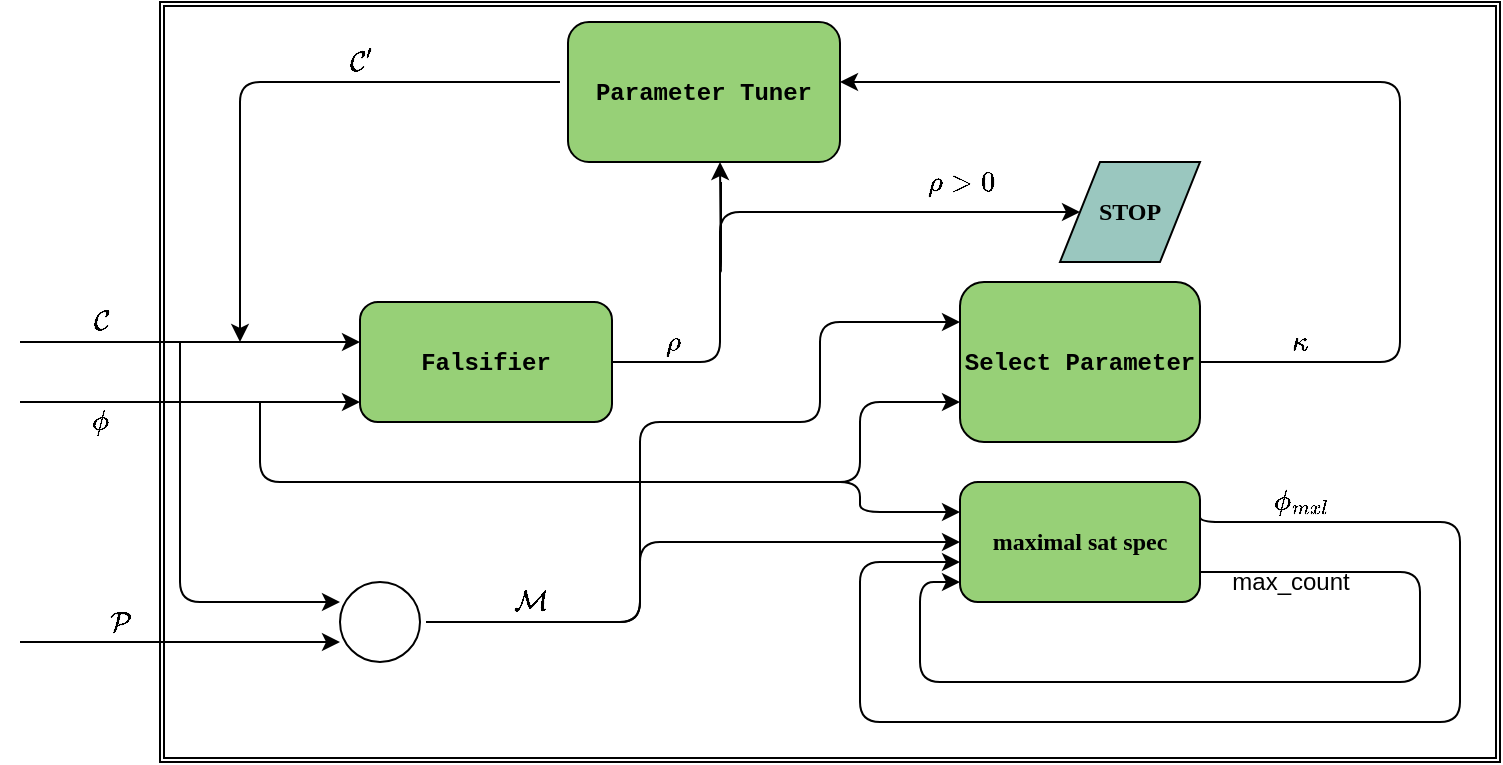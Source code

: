 <mxfile version="15.1.4" type="github">
  <diagram id="HPMyCTs1JtdewsG8-r8l" name="Page-1">
    <mxGraphModel dx="2207" dy="807" grid="1" gridSize="10" guides="1" tooltips="1" connect="1" arrows="1" fold="1" page="1" pageScale="1" pageWidth="850" pageHeight="1100" math="1" shadow="0">
      <root>
        <mxCell id="0" />
        <mxCell id="1" parent="0" />
        <mxCell id="0roCsXZs07hfI-0RXTEd-3" value="&lt;font face=&quot;Courier New&quot;&gt;&lt;b&gt;Falsifier&lt;/b&gt;&lt;/font&gt;" style="rounded=1;whiteSpace=wrap;html=1;fillColor=#97D077;" vertex="1" parent="1">
          <mxGeometry x="160" y="400" width="126" height="60" as="geometry" />
        </mxCell>
        <mxCell id="0roCsXZs07hfI-0RXTEd-16" value="&lt;font face=&quot;Courier New&quot;&gt;&lt;b&gt;Select Parameter&lt;/b&gt;&lt;/font&gt;" style="rounded=1;whiteSpace=wrap;html=1;fillColor=#97D077;" vertex="1" parent="1">
          <mxGeometry x="460" y="390" width="120" height="80" as="geometry" />
        </mxCell>
        <mxCell id="0roCsXZs07hfI-0RXTEd-17" value="&lt;font face=&quot;Courier New&quot;&gt;&lt;b&gt;Parameter Tuner&lt;/b&gt;&lt;/font&gt;" style="rounded=1;whiteSpace=wrap;html=1;fillColor=#97D077;" vertex="1" parent="1">
          <mxGeometry x="264" y="260" width="136" height="70" as="geometry" />
        </mxCell>
        <mxCell id="0roCsXZs07hfI-0RXTEd-18" value="&lt;b&gt;&lt;font face=&quot;Comic Sans MS&quot;&gt;maximal sat spec&lt;/font&gt;&lt;/b&gt;" style="rounded=1;whiteSpace=wrap;html=1;fillColor=#97D077;" vertex="1" parent="1">
          <mxGeometry x="460" y="490" width="120" height="60" as="geometry" />
        </mxCell>
        <mxCell id="0roCsXZs07hfI-0RXTEd-21" value="" style="endArrow=classic;html=1;" edge="1" parent="1">
          <mxGeometry relative="1" as="geometry">
            <mxPoint x="-10" y="420" as="sourcePoint" />
            <mxPoint x="160" y="420" as="targetPoint" />
          </mxGeometry>
        </mxCell>
        <mxCell id="0roCsXZs07hfI-0RXTEd-46" value="" style="endArrow=classic;html=1;" edge="1" parent="1">
          <mxGeometry relative="1" as="geometry">
            <mxPoint x="-10" y="570" as="sourcePoint" />
            <mxPoint x="150" y="570" as="targetPoint" />
          </mxGeometry>
        </mxCell>
        <mxCell id="0roCsXZs07hfI-0RXTEd-48" value="" style="endArrow=classic;html=1;" edge="1" parent="1">
          <mxGeometry relative="1" as="geometry">
            <mxPoint x="-10" y="450" as="sourcePoint" />
            <mxPoint x="160" y="450" as="targetPoint" />
          </mxGeometry>
        </mxCell>
        <mxCell id="0roCsXZs07hfI-0RXTEd-66" value="" style="edgeStyle=segmentEdgeStyle;endArrow=classic;html=1;entryX=0;entryY=0.75;entryDx=0;entryDy=0;" edge="1" parent="1" target="0roCsXZs07hfI-0RXTEd-16">
          <mxGeometry width="50" height="50" relative="1" as="geometry">
            <mxPoint x="110" y="450" as="sourcePoint" />
            <mxPoint x="450" y="450" as="targetPoint" />
            <Array as="points">
              <mxPoint x="110" y="490" />
              <mxPoint x="410" y="490" />
              <mxPoint x="410" y="450" />
            </Array>
          </mxGeometry>
        </mxCell>
        <mxCell id="0roCsXZs07hfI-0RXTEd-68" value="" style="edgeStyle=segmentEdgeStyle;endArrow=classic;html=1;exitX=1;exitY=0.75;exitDx=0;exitDy=0;" edge="1" parent="1" source="0roCsXZs07hfI-0RXTEd-18">
          <mxGeometry width="50" height="50" relative="1" as="geometry">
            <mxPoint x="680" y="540" as="sourcePoint" />
            <mxPoint x="460" y="540" as="targetPoint" />
            <Array as="points">
              <mxPoint x="690" y="535" />
              <mxPoint x="690" y="590" />
              <mxPoint x="440" y="590" />
              <mxPoint x="440" y="540" />
            </Array>
          </mxGeometry>
        </mxCell>
        <mxCell id="0roCsXZs07hfI-0RXTEd-69" value="" style="edgeStyle=segmentEdgeStyle;endArrow=classic;html=1;entryX=0;entryY=0.667;entryDx=0;entryDy=0;entryPerimeter=0;exitX=1;exitY=0.25;exitDx=0;exitDy=0;" edge="1" parent="1" source="0roCsXZs07hfI-0RXTEd-18" target="0roCsXZs07hfI-0RXTEd-18">
          <mxGeometry width="50" height="50" relative="1" as="geometry">
            <mxPoint x="680" y="510" as="sourcePoint" />
            <mxPoint x="410" y="530" as="targetPoint" />
            <Array as="points">
              <mxPoint x="580" y="510" />
              <mxPoint x="710" y="510" />
              <mxPoint x="710" y="610" />
              <mxPoint x="410" y="610" />
              <mxPoint x="410" y="530" />
            </Array>
          </mxGeometry>
        </mxCell>
        <mxCell id="0roCsXZs07hfI-0RXTEd-70" value="" style="ellipse;whiteSpace=wrap;html=1;aspect=fixed;fillColor=none;" vertex="1" parent="1">
          <mxGeometry x="150" y="540" width="40" height="40" as="geometry" />
        </mxCell>
        <mxCell id="0roCsXZs07hfI-0RXTEd-71" value="" style="edgeStyle=segmentEdgeStyle;endArrow=classic;html=1;" edge="1" parent="1">
          <mxGeometry width="50" height="50" relative="1" as="geometry">
            <mxPoint x="260" y="290" as="sourcePoint" />
            <mxPoint x="100" y="420" as="targetPoint" />
            <Array as="points">
              <mxPoint x="230" y="290" />
              <mxPoint x="100" y="290" />
            </Array>
          </mxGeometry>
        </mxCell>
        <mxCell id="0roCsXZs07hfI-0RXTEd-73" value="" style="edgeStyle=segmentEdgeStyle;endArrow=classic;html=1;exitX=1;exitY=0.5;exitDx=0;exitDy=0;" edge="1" parent="1" source="0roCsXZs07hfI-0RXTEd-16">
          <mxGeometry width="50" height="50" relative="1" as="geometry">
            <mxPoint x="680" y="430" as="sourcePoint" />
            <mxPoint x="400" y="290" as="targetPoint" />
            <Array as="points">
              <mxPoint x="680" y="430" />
              <mxPoint x="680" y="290" />
            </Array>
          </mxGeometry>
        </mxCell>
        <mxCell id="0roCsXZs07hfI-0RXTEd-74" value="" style="edgeStyle=segmentEdgeStyle;endArrow=classic;html=1;" edge="1" parent="1">
          <mxGeometry width="50" height="50" relative="1" as="geometry">
            <mxPoint x="340.5" y="340" as="sourcePoint" />
            <mxPoint x="340" y="330" as="targetPoint" />
            <Array as="points">
              <mxPoint x="340" y="390" />
              <mxPoint x="340" y="340" />
            </Array>
          </mxGeometry>
        </mxCell>
        <mxCell id="0roCsXZs07hfI-0RXTEd-75" value="" style="edgeStyle=segmentEdgeStyle;endArrow=classic;html=1;" edge="1" parent="1">
          <mxGeometry width="50" height="50" relative="1" as="geometry">
            <mxPoint x="70" y="420" as="sourcePoint" />
            <mxPoint x="150" y="550" as="targetPoint" />
            <Array as="points">
              <mxPoint x="70" y="550" />
              <mxPoint x="140" y="550" />
            </Array>
          </mxGeometry>
        </mxCell>
        <mxCell id="0roCsXZs07hfI-0RXTEd-76" value="" style="edgeStyle=segmentEdgeStyle;endArrow=classic;html=1;entryX=0;entryY=0.5;entryDx=0;entryDy=0;" edge="1" parent="1" target="0roCsXZs07hfI-0RXTEd-18">
          <mxGeometry width="50" height="50" relative="1" as="geometry">
            <mxPoint x="280" y="560" as="sourcePoint" />
            <mxPoint x="350" y="530" as="targetPoint" />
            <Array as="points">
              <mxPoint x="300" y="560" />
              <mxPoint x="300" y="520" />
            </Array>
          </mxGeometry>
        </mxCell>
        <mxCell id="0roCsXZs07hfI-0RXTEd-79" value="" style="edgeStyle=segmentEdgeStyle;endArrow=classic;html=1;" edge="1" parent="1">
          <mxGeometry width="50" height="50" relative="1" as="geometry">
            <mxPoint x="193" y="560" as="sourcePoint" />
            <mxPoint x="460" y="410" as="targetPoint" />
            <Array as="points">
              <mxPoint x="193" y="560" />
              <mxPoint x="300" y="560" />
              <mxPoint x="300" y="460" />
              <mxPoint x="390" y="460" />
              <mxPoint x="390" y="410" />
            </Array>
          </mxGeometry>
        </mxCell>
        <mxCell id="0roCsXZs07hfI-0RXTEd-80" value="" style="edgeStyle=segmentEdgeStyle;endArrow=classic;html=1;entryX=0;entryY=0.25;entryDx=0;entryDy=0;" edge="1" parent="1" target="0roCsXZs07hfI-0RXTEd-18">
          <mxGeometry width="50" height="50" relative="1" as="geometry">
            <mxPoint x="370" y="490" as="sourcePoint" />
            <mxPoint x="447" y="498" as="targetPoint" />
            <Array as="points">
              <mxPoint x="410" y="490" />
              <mxPoint x="410" y="505" />
            </Array>
          </mxGeometry>
        </mxCell>
        <mxCell id="0roCsXZs07hfI-0RXTEd-82" value="$$\mathcal{C}&#39;$$" style="text;html=1;align=center;verticalAlign=middle;resizable=0;points=[];autosize=1;strokeColor=none;fillColor=none;" vertex="1" parent="1">
          <mxGeometry x="105" y="270" width="110" height="20" as="geometry" />
        </mxCell>
        <mxCell id="0roCsXZs07hfI-0RXTEd-83" value="$$\kappa$$" style="text;html=1;align=center;verticalAlign=middle;resizable=0;points=[];autosize=1;strokeColor=none;fillColor=none;" vertex="1" parent="1">
          <mxGeometry x="590" y="410" width="80" height="20" as="geometry" />
        </mxCell>
        <mxCell id="0roCsXZs07hfI-0RXTEd-84" value="$$\mathcal{C}$$" style="text;html=1;align=center;verticalAlign=middle;resizable=0;points=[];autosize=1;strokeColor=none;fillColor=none;" vertex="1" parent="1">
          <mxGeometry x="-20" y="400" width="100" height="20" as="geometry" />
        </mxCell>
        <mxCell id="0roCsXZs07hfI-0RXTEd-85" value="$$\phi$$" style="text;html=1;align=center;verticalAlign=middle;resizable=0;points=[];autosize=1;strokeColor=none;fillColor=none;" vertex="1" parent="1">
          <mxGeometry y="450" width="60" height="20" as="geometry" />
        </mxCell>
        <mxCell id="0roCsXZs07hfI-0RXTEd-86" value="$$\mathcal{P}$$" style="text;html=1;align=center;verticalAlign=middle;resizable=0;points=[];autosize=1;strokeColor=none;fillColor=none;" vertex="1" parent="1">
          <mxGeometry x="-10" y="550" width="100" height="20" as="geometry" />
        </mxCell>
        <mxCell id="0roCsXZs07hfI-0RXTEd-87" value="$$\rho$$" style="text;html=1;align=center;verticalAlign=middle;resizable=0;points=[];autosize=1;strokeColor=none;fillColor=none;" vertex="1" parent="1">
          <mxGeometry x="286" y="410" width="60" height="20" as="geometry" />
        </mxCell>
        <mxCell id="0roCsXZs07hfI-0RXTEd-89" value="$$\mathcal{M}$$" style="text;html=1;align=center;verticalAlign=middle;resizable=0;points=[];autosize=1;strokeColor=none;fillColor=none;" vertex="1" parent="1">
          <mxGeometry x="190" y="540" width="110" height="20" as="geometry" />
        </mxCell>
        <mxCell id="0roCsXZs07hfI-0RXTEd-90" value="" style="shape=ext;double=1;rounded=0;whiteSpace=wrap;html=1;fillColor=none;" vertex="1" parent="1">
          <mxGeometry x="60" y="250" width="670" height="380" as="geometry" />
        </mxCell>
        <mxCell id="0roCsXZs07hfI-0RXTEd-91" value="" style="edgeStyle=segmentEdgeStyle;endArrow=classic;html=1;entryX=0;entryY=0.5;entryDx=0;entryDy=0;" edge="1" parent="1" target="0roCsXZs07hfI-0RXTEd-93">
          <mxGeometry width="50" height="50" relative="1" as="geometry">
            <mxPoint x="286" y="430" as="sourcePoint" />
            <mxPoint x="466" y="350" as="targetPoint" />
            <Array as="points">
              <mxPoint x="340" y="430" />
              <mxPoint x="340" y="355" />
            </Array>
          </mxGeometry>
        </mxCell>
        <mxCell id="0roCsXZs07hfI-0RXTEd-92" value="$$\rho&amp;gt;0$$" style="text;html=1;align=center;verticalAlign=middle;resizable=0;points=[];autosize=1;strokeColor=none;fillColor=none;" vertex="1" parent="1">
          <mxGeometry x="420" y="330" width="80" height="20" as="geometry" />
        </mxCell>
        <mxCell id="0roCsXZs07hfI-0RXTEd-93" value="&lt;b&gt;&lt;font face=&quot;Comic Sans MS&quot;&gt;STOP&lt;/font&gt;&lt;/b&gt;" style="shape=parallelogram;perimeter=parallelogramPerimeter;whiteSpace=wrap;html=1;fixedSize=1;fillColor=#9AC7BF;" vertex="1" parent="1">
          <mxGeometry x="510" y="330" width="70" height="50" as="geometry" />
        </mxCell>
        <mxCell id="0roCsXZs07hfI-0RXTEd-96" value="$$\phi_{mxl}$$" style="text;html=1;align=center;verticalAlign=middle;resizable=0;points=[];autosize=1;strokeColor=none;fillColor=none;" vertex="1" parent="1">
          <mxGeometry x="585" y="490" width="90" height="20" as="geometry" />
        </mxCell>
        <mxCell id="0roCsXZs07hfI-0RXTEd-97" value="max_count" style="text;html=1;align=center;verticalAlign=middle;resizable=0;points=[];autosize=1;strokeColor=none;fillColor=none;" vertex="1" parent="1">
          <mxGeometry x="590" y="530" width="70" height="20" as="geometry" />
        </mxCell>
      </root>
    </mxGraphModel>
  </diagram>
</mxfile>
